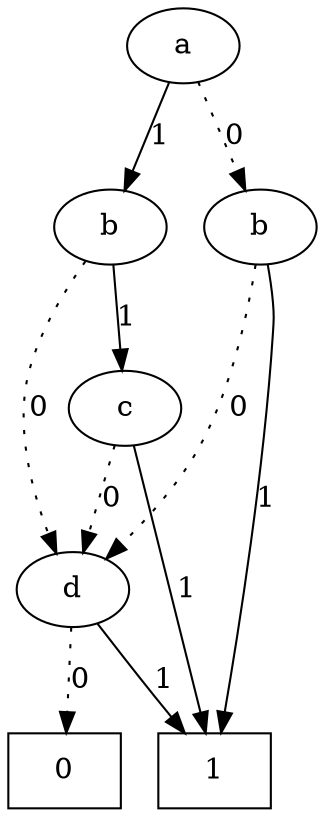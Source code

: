 digraph ROBDD {
    {rank=same 1}
    {rank=same 2 3}
    {rank=same 7}
    {rank=same 8}

    0 [label="0", shape=box]
    1 [label="a"]
    2 [label="b"]
    3 [label="b"]
    7 [label="c"]
    8 [label="d"]
    16 [label="1", shape=box]

    1 -> 2 [label="0" style=dotted]
    1 -> 3 [label="1" style=solid]
    2 -> 8 [label="0" style=dotted]
    2 -> 16 [label="1" style=solid]
    3 -> 8 [label="0" style=dotted]
    3 -> 7 [label="1" style=solid]
    7 -> 8 [label="0" style=dotted]
    7 -> 16 [label="1" style=solid]
    8 -> 0 [label="0" style=dotted]
    8 -> 16 [label="1" style=solid]
}
